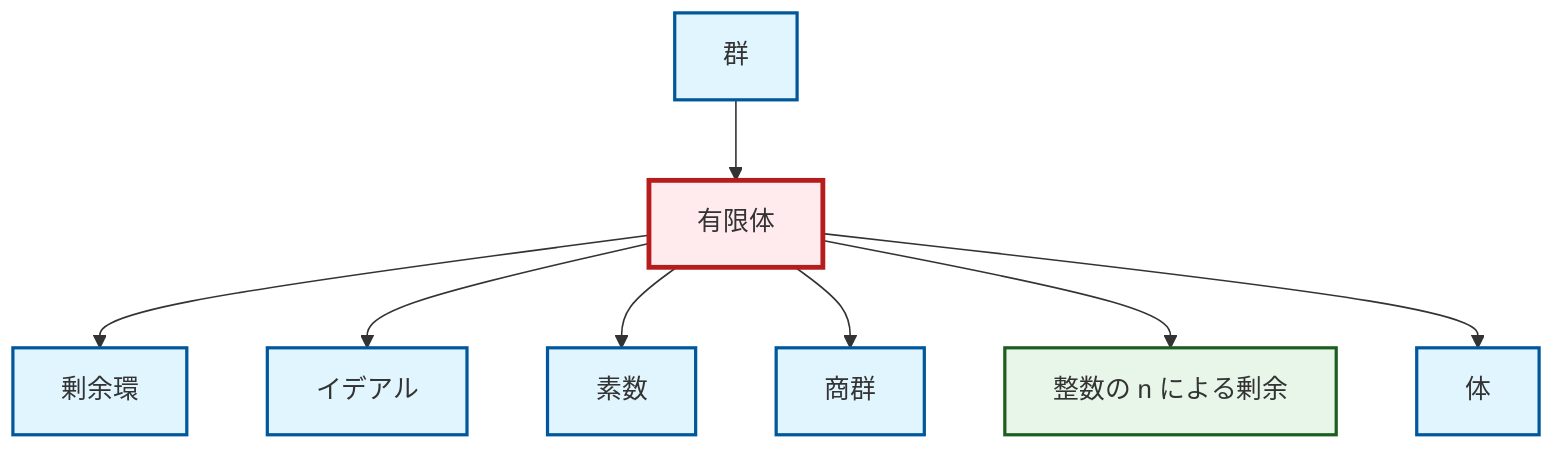 graph TD
    classDef definition fill:#e1f5fe,stroke:#01579b,stroke-width:2px
    classDef theorem fill:#f3e5f5,stroke:#4a148c,stroke-width:2px
    classDef axiom fill:#fff3e0,stroke:#e65100,stroke-width:2px
    classDef example fill:#e8f5e9,stroke:#1b5e20,stroke-width:2px
    classDef current fill:#ffebee,stroke:#b71c1c,stroke-width:3px
    def-quotient-ring["剰余環"]:::definition
    def-group["群"]:::definition
    def-field["体"]:::definition
    def-quotient-group["商群"]:::definition
    def-prime["素数"]:::definition
    ex-quotient-integers-mod-n["整数の n による剰余"]:::example
    def-ideal["イデアル"]:::definition
    ex-finite-field["有限体"]:::example
    ex-finite-field --> def-quotient-ring
    ex-finite-field --> def-ideal
    ex-finite-field --> def-prime
    ex-finite-field --> def-quotient-group
    ex-finite-field --> ex-quotient-integers-mod-n
    def-group --> ex-finite-field
    ex-finite-field --> def-field
    class ex-finite-field current
